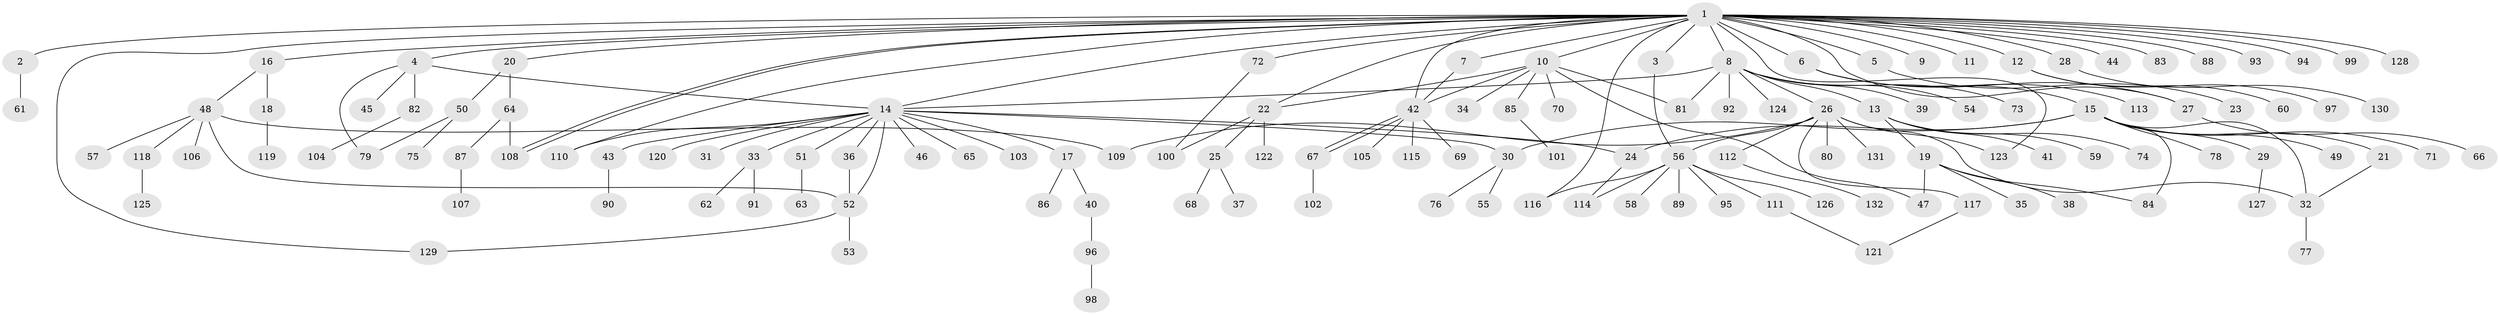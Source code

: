 // Generated by graph-tools (version 1.1) at 2025/14/03/09/25 04:14:42]
// undirected, 132 vertices, 159 edges
graph export_dot {
graph [start="1"]
  node [color=gray90,style=filled];
  1;
  2;
  3;
  4;
  5;
  6;
  7;
  8;
  9;
  10;
  11;
  12;
  13;
  14;
  15;
  16;
  17;
  18;
  19;
  20;
  21;
  22;
  23;
  24;
  25;
  26;
  27;
  28;
  29;
  30;
  31;
  32;
  33;
  34;
  35;
  36;
  37;
  38;
  39;
  40;
  41;
  42;
  43;
  44;
  45;
  46;
  47;
  48;
  49;
  50;
  51;
  52;
  53;
  54;
  55;
  56;
  57;
  58;
  59;
  60;
  61;
  62;
  63;
  64;
  65;
  66;
  67;
  68;
  69;
  70;
  71;
  72;
  73;
  74;
  75;
  76;
  77;
  78;
  79;
  80;
  81;
  82;
  83;
  84;
  85;
  86;
  87;
  88;
  89;
  90;
  91;
  92;
  93;
  94;
  95;
  96;
  97;
  98;
  99;
  100;
  101;
  102;
  103;
  104;
  105;
  106;
  107;
  108;
  109;
  110;
  111;
  112;
  113;
  114;
  115;
  116;
  117;
  118;
  119;
  120;
  121;
  122;
  123;
  124;
  125;
  126;
  127;
  128;
  129;
  130;
  131;
  132;
  1 -- 2;
  1 -- 3;
  1 -- 4;
  1 -- 5;
  1 -- 6;
  1 -- 7;
  1 -- 8;
  1 -- 9;
  1 -- 10;
  1 -- 11;
  1 -- 12;
  1 -- 14;
  1 -- 16;
  1 -- 20;
  1 -- 22;
  1 -- 27;
  1 -- 28;
  1 -- 42;
  1 -- 44;
  1 -- 72;
  1 -- 83;
  1 -- 88;
  1 -- 93;
  1 -- 94;
  1 -- 99;
  1 -- 108;
  1 -- 108;
  1 -- 110;
  1 -- 116;
  1 -- 123;
  1 -- 128;
  1 -- 129;
  2 -- 61;
  3 -- 56;
  4 -- 14;
  4 -- 45;
  4 -- 79;
  4 -- 82;
  5 -- 23;
  6 -- 15;
  6 -- 27;
  6 -- 113;
  7 -- 42;
  8 -- 13;
  8 -- 14;
  8 -- 26;
  8 -- 39;
  8 -- 54;
  8 -- 73;
  8 -- 81;
  8 -- 92;
  8 -- 124;
  10 -- 22;
  10 -- 34;
  10 -- 42;
  10 -- 47;
  10 -- 70;
  10 -- 81;
  10 -- 85;
  12 -- 60;
  12 -- 97;
  13 -- 19;
  13 -- 41;
  13 -- 59;
  13 -- 74;
  14 -- 17;
  14 -- 24;
  14 -- 30;
  14 -- 31;
  14 -- 33;
  14 -- 36;
  14 -- 43;
  14 -- 46;
  14 -- 51;
  14 -- 52;
  14 -- 65;
  14 -- 103;
  14 -- 110;
  14 -- 120;
  15 -- 21;
  15 -- 24;
  15 -- 29;
  15 -- 30;
  15 -- 32;
  15 -- 49;
  15 -- 71;
  15 -- 78;
  15 -- 84;
  16 -- 18;
  16 -- 48;
  17 -- 40;
  17 -- 86;
  18 -- 119;
  19 -- 35;
  19 -- 38;
  19 -- 47;
  19 -- 84;
  20 -- 50;
  20 -- 64;
  21 -- 32;
  22 -- 25;
  22 -- 100;
  22 -- 122;
  24 -- 114;
  25 -- 37;
  25 -- 68;
  26 -- 32;
  26 -- 56;
  26 -- 80;
  26 -- 109;
  26 -- 112;
  26 -- 117;
  26 -- 123;
  26 -- 131;
  27 -- 66;
  28 -- 130;
  29 -- 127;
  30 -- 55;
  30 -- 76;
  32 -- 77;
  33 -- 62;
  33 -- 91;
  36 -- 52;
  40 -- 96;
  42 -- 67;
  42 -- 67;
  42 -- 69;
  42 -- 105;
  42 -- 115;
  43 -- 90;
  48 -- 52;
  48 -- 57;
  48 -- 106;
  48 -- 109;
  48 -- 118;
  50 -- 75;
  50 -- 79;
  51 -- 63;
  52 -- 53;
  52 -- 129;
  56 -- 58;
  56 -- 89;
  56 -- 95;
  56 -- 111;
  56 -- 114;
  56 -- 116;
  56 -- 126;
  64 -- 87;
  64 -- 108;
  67 -- 102;
  72 -- 100;
  82 -- 104;
  85 -- 101;
  87 -- 107;
  96 -- 98;
  111 -- 121;
  112 -- 132;
  117 -- 121;
  118 -- 125;
}

